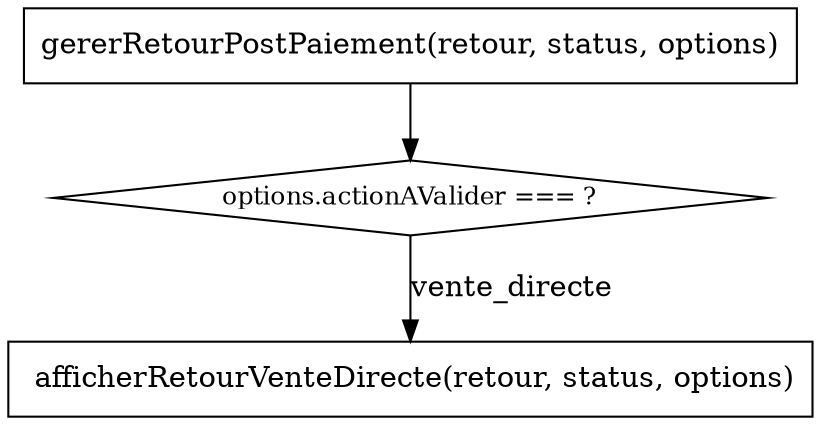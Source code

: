 digraph {
  gererRetourPostPaiement [label="gererRetourPostPaiement(retour, status, options)", shape=rectangle]
  optionsActionAValider [label="options.actionAValider === ?", shape=diamond, fontsize="12"]
   afficherRetourVenteDirecte [label=" afficherRetourVenteDirecte(retour, status, options)", shape=rectangle]

  gererRetourPostPaiement -> optionsActionAValider
  optionsActionAValider -> afficherRetourVenteDirecte [label="vente_directe"]
}